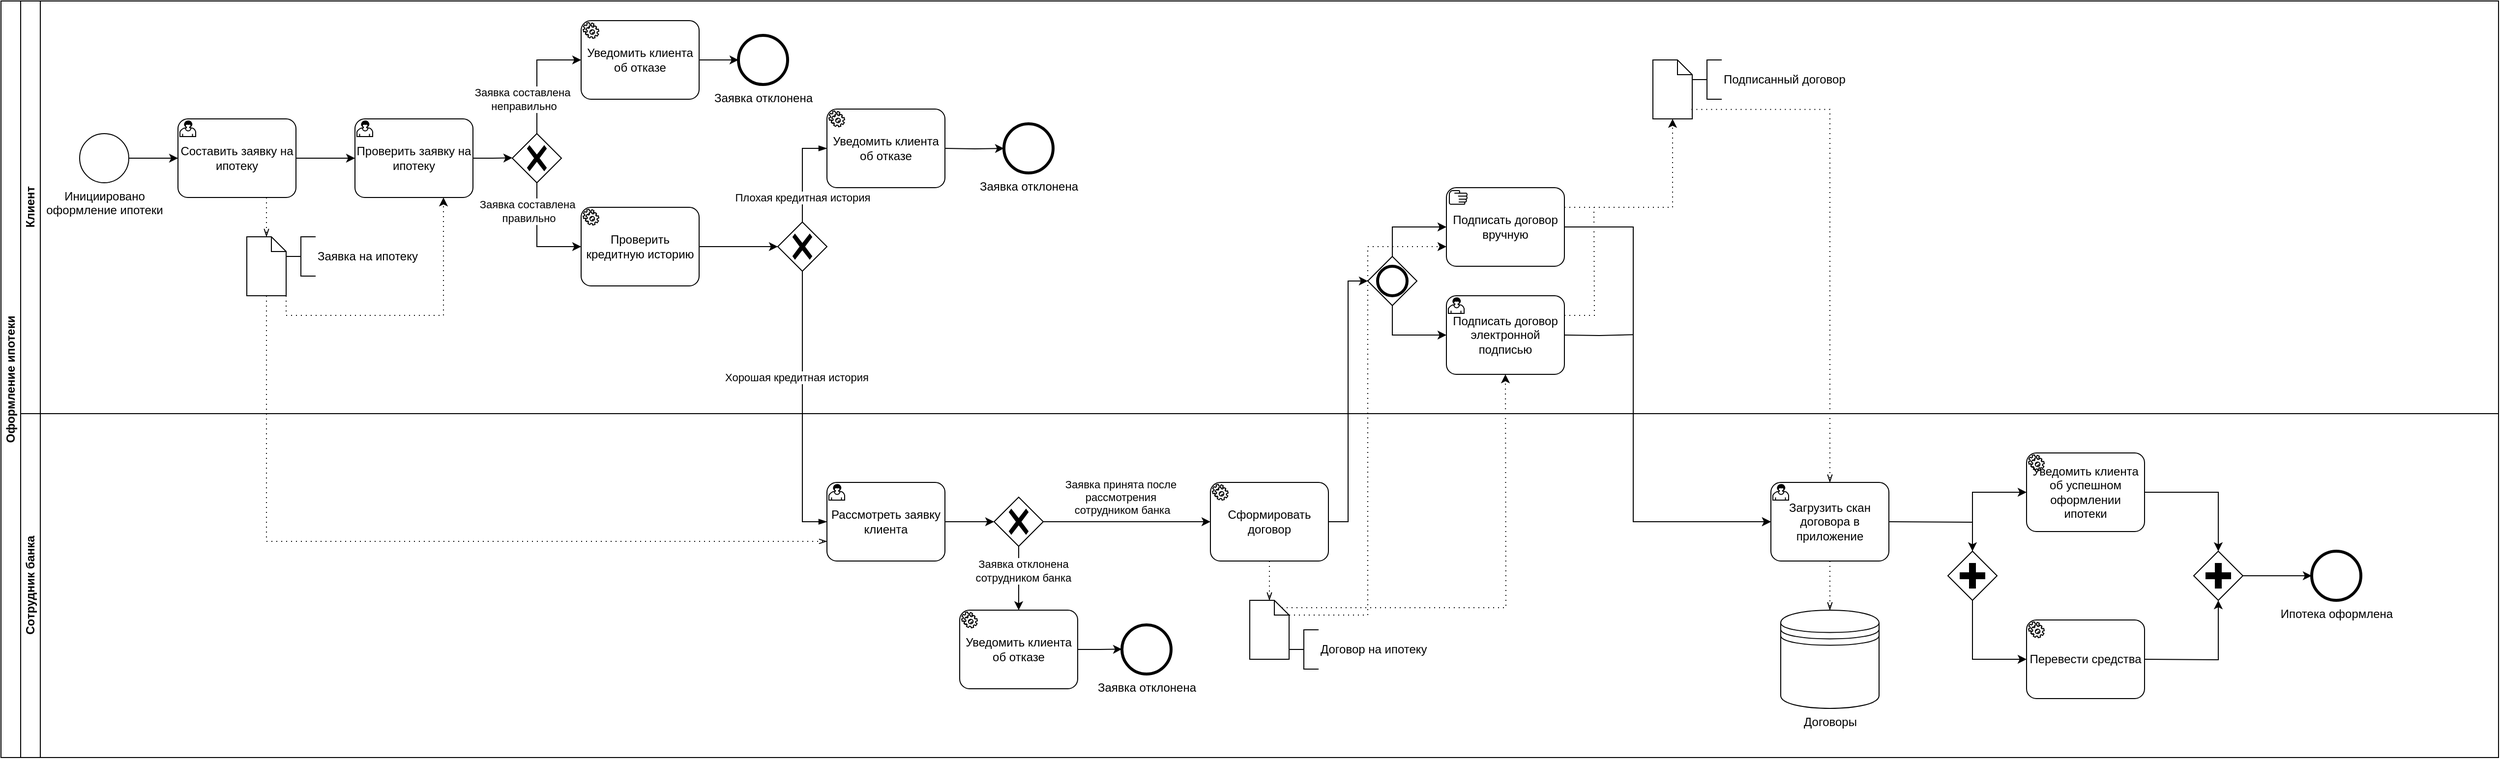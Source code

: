 <mxfile version="24.8.2">
  <diagram name="Страница — 1" id="fx7uQK-0CRvI9rPKiEYD">
    <mxGraphModel dx="1615" dy="869" grid="1" gridSize="10" guides="1" tooltips="1" connect="1" arrows="1" fold="1" page="1" pageScale="1" pageWidth="3300" pageHeight="2339" math="0" shadow="0">
      <root>
        <mxCell id="0" />
        <mxCell id="1" parent="0" />
        <mxCell id="-a0xLOdZY-EFVbSBvTB6-1" value="Оформление ипотеки" style="swimlane;html=1;childLayout=stackLayout;resizeParent=1;resizeParentMax=0;horizontal=0;startSize=20;horizontalStack=0;whiteSpace=wrap;" parent="1" vertex="1">
          <mxGeometry x="20" y="30" width="2540" height="770" as="geometry" />
        </mxCell>
        <mxCell id="-a0xLOdZY-EFVbSBvTB6-2" value="Клиент" style="swimlane;html=1;startSize=20;horizontal=0;" parent="-a0xLOdZY-EFVbSBvTB6-1" vertex="1">
          <mxGeometry x="20" width="2520" height="420" as="geometry" />
        </mxCell>
        <mxCell id="-a0xLOdZY-EFVbSBvTB6-5" value="Инициировано &lt;br&gt;оформление ипотеки" style="points=[[0.145,0.145,0],[0.5,0,0],[0.855,0.145,0],[1,0.5,0],[0.855,0.855,0],[0.5,1,0],[0.145,0.855,0],[0,0.5,0]];shape=mxgraph.bpmn.event;html=1;verticalLabelPosition=bottom;labelBackgroundColor=#ffffff;verticalAlign=top;align=center;perimeter=ellipsePerimeter;outlineConnect=0;aspect=fixed;outline=standard;symbol=general;" parent="-a0xLOdZY-EFVbSBvTB6-2" vertex="1">
          <mxGeometry x="60" y="135" width="50" height="50" as="geometry" />
        </mxCell>
        <mxCell id="-a0xLOdZY-EFVbSBvTB6-7" value="Составить заявку на ипотеку" style="points=[[0.25,0,0],[0.5,0,0],[0.75,0,0],[1,0.25,0],[1,0.5,0],[1,0.75,0],[0.75,1,0],[0.5,1,0],[0.25,1,0],[0,0.75,0],[0,0.5,0],[0,0.25,0]];shape=mxgraph.bpmn.task;whiteSpace=wrap;rectStyle=rounded;size=10;html=1;container=1;expand=0;collapsible=0;taskMarker=user;" parent="-a0xLOdZY-EFVbSBvTB6-2" vertex="1">
          <mxGeometry x="160" y="120" width="120" height="80" as="geometry" />
        </mxCell>
        <mxCell id="-a0xLOdZY-EFVbSBvTB6-8" value="" style="shape=mxgraph.bpmn.data;labelPosition=center;verticalLabelPosition=bottom;align=center;verticalAlign=top;size=15;html=1;" parent="-a0xLOdZY-EFVbSBvTB6-2" vertex="1">
          <mxGeometry x="230" y="240" width="40" height="60" as="geometry" />
        </mxCell>
        <mxCell id="-a0xLOdZY-EFVbSBvTB6-10" value="Заявка на ипотеку" style="html=1;shape=mxgraph.flowchart.annotation_2;align=left;labelPosition=right;" parent="-a0xLOdZY-EFVbSBvTB6-2" vertex="1">
          <mxGeometry x="270" y="240" width="30" height="40" as="geometry" />
        </mxCell>
        <mxCell id="-a0xLOdZY-EFVbSBvTB6-9" value="" style="edgeStyle=elbowEdgeStyle;fontSize=12;html=1;endFill=0;startFill=0;endSize=6;startSize=6;dashed=1;dashPattern=1 4;endArrow=openThin;startArrow=none;rounded=0;" parent="-a0xLOdZY-EFVbSBvTB6-2" edge="1">
          <mxGeometry width="160" relative="1" as="geometry">
            <mxPoint x="250" y="200" as="sourcePoint" />
            <mxPoint x="250" y="240" as="targetPoint" />
          </mxGeometry>
        </mxCell>
        <mxCell id="-a0xLOdZY-EFVbSBvTB6-15" style="edgeStyle=orthogonalEdgeStyle;rounded=0;orthogonalLoop=1;jettySize=auto;html=1;entryX=0;entryY=0.5;entryDx=0;entryDy=0;entryPerimeter=0;" parent="-a0xLOdZY-EFVbSBvTB6-2" source="-a0xLOdZY-EFVbSBvTB6-5" target="-a0xLOdZY-EFVbSBvTB6-7" edge="1">
          <mxGeometry relative="1" as="geometry" />
        </mxCell>
        <mxCell id="bjwynSFhIz2ICSjaIJfO-14" style="edgeStyle=orthogonalEdgeStyle;rounded=0;orthogonalLoop=1;jettySize=auto;html=1;exitX=1;exitY=0.5;exitDx=0;exitDy=0;exitPerimeter=0;" parent="-a0xLOdZY-EFVbSBvTB6-2" source="bjwynSFhIz2ICSjaIJfO-1" edge="1">
          <mxGeometry relative="1" as="geometry">
            <mxPoint x="500" y="159.667" as="targetPoint" />
          </mxGeometry>
        </mxCell>
        <mxCell id="bjwynSFhIz2ICSjaIJfO-1" value="Проверить заявку на ипотеку" style="points=[[0.25,0,0],[0.5,0,0],[0.75,0,0],[1,0.25,0],[1,0.5,0],[1,0.75,0],[0.75,1,0],[0.5,1,0],[0.25,1,0],[0,0.75,0],[0,0.5,0],[0,0.25,0]];shape=mxgraph.bpmn.task;whiteSpace=wrap;rectStyle=rounded;size=10;html=1;container=1;expand=0;collapsible=0;taskMarker=user;" parent="-a0xLOdZY-EFVbSBvTB6-2" vertex="1">
          <mxGeometry x="340" y="120" width="120" height="80" as="geometry" />
        </mxCell>
        <mxCell id="bjwynSFhIz2ICSjaIJfO-2" value="" style="edgeStyle=orthogonalEdgeStyle;rounded=0;orthogonalLoop=1;jettySize=auto;html=1;" parent="-a0xLOdZY-EFVbSBvTB6-2" source="-a0xLOdZY-EFVbSBvTB6-7" edge="1">
          <mxGeometry relative="1" as="geometry">
            <mxPoint x="340" y="160" as="targetPoint" />
          </mxGeometry>
        </mxCell>
        <mxCell id="bjwynSFhIz2ICSjaIJfO-16" value="" style="points=[[0.25,0.25,0],[0.5,0,0],[0.75,0.25,0],[1,0.5,0],[0.75,0.75,0],[0.5,1,0],[0.25,0.75,0],[0,0.5,0]];shape=mxgraph.bpmn.gateway2;html=1;verticalLabelPosition=bottom;labelBackgroundColor=#ffffff;verticalAlign=top;align=center;perimeter=rhombusPerimeter;outlineConnect=0;outline=none;symbol=none;gwType=exclusive;" parent="-a0xLOdZY-EFVbSBvTB6-2" vertex="1">
          <mxGeometry x="500" y="135" width="50" height="50" as="geometry" />
        </mxCell>
        <mxCell id="bjwynSFhIz2ICSjaIJfO-20" value="Уведомить клиента об отказе" style="points=[[0.25,0,0],[0.5,0,0],[0.75,0,0],[1,0.25,0],[1,0.5,0],[1,0.75,0],[0.75,1,0],[0.5,1,0],[0.25,1,0],[0,0.75,0],[0,0.5,0],[0,0.25,0]];shape=mxgraph.bpmn.task;whiteSpace=wrap;rectStyle=rounded;size=10;html=1;container=1;expand=0;collapsible=0;taskMarker=service;" parent="-a0xLOdZY-EFVbSBvTB6-2" vertex="1">
          <mxGeometry x="570" y="20" width="120" height="80" as="geometry" />
        </mxCell>
        <mxCell id="bjwynSFhIz2ICSjaIJfO-24" style="edgeStyle=orthogonalEdgeStyle;rounded=0;orthogonalLoop=1;jettySize=auto;html=1;exitX=0.5;exitY=0;exitDx=0;exitDy=0;exitPerimeter=0;entryX=0;entryY=0.5;entryDx=0;entryDy=0;entryPerimeter=0;" parent="-a0xLOdZY-EFVbSBvTB6-2" source="bjwynSFhIz2ICSjaIJfO-16" target="bjwynSFhIz2ICSjaIJfO-20" edge="1">
          <mxGeometry relative="1" as="geometry" />
        </mxCell>
        <mxCell id="bjwynSFhIz2ICSjaIJfO-25" value="Заявка составлена&lt;br&gt;&amp;nbsp;неправильно" style="edgeLabel;html=1;align=center;verticalAlign=middle;resizable=0;points=[];" parent="-a0xLOdZY-EFVbSBvTB6-2" vertex="1" connectable="0">
          <mxGeometry x="510.0" y="99.997" as="geometry" />
        </mxCell>
        <mxCell id="bjwynSFhIz2ICSjaIJfO-31" value="Заявка отклонена" style="points=[[0.145,0.145,0],[0.5,0,0],[0.855,0.145,0],[1,0.5,0],[0.855,0.855,0],[0.5,1,0],[0.145,0.855,0],[0,0.5,0]];shape=mxgraph.bpmn.event;html=1;verticalLabelPosition=bottom;labelBackgroundColor=#ffffff;verticalAlign=top;align=center;perimeter=ellipsePerimeter;outlineConnect=0;aspect=fixed;outline=end;symbol=terminate2;" parent="-a0xLOdZY-EFVbSBvTB6-2" vertex="1">
          <mxGeometry x="730" y="35" width="50" height="50" as="geometry" />
        </mxCell>
        <mxCell id="bjwynSFhIz2ICSjaIJfO-32" style="edgeStyle=orthogonalEdgeStyle;rounded=0;orthogonalLoop=1;jettySize=auto;html=1;exitX=1;exitY=0.5;exitDx=0;exitDy=0;exitPerimeter=0;entryX=0;entryY=0.5;entryDx=0;entryDy=0;entryPerimeter=0;" parent="-a0xLOdZY-EFVbSBvTB6-2" source="bjwynSFhIz2ICSjaIJfO-20" target="bjwynSFhIz2ICSjaIJfO-31" edge="1">
          <mxGeometry relative="1" as="geometry" />
        </mxCell>
        <mxCell id="bjwynSFhIz2ICSjaIJfO-36" style="edgeStyle=orthogonalEdgeStyle;rounded=0;orthogonalLoop=1;jettySize=auto;html=1;exitX=1;exitY=0.5;exitDx=0;exitDy=0;exitPerimeter=0;entryX=0;entryY=0.5;entryDx=0;entryDy=0;entryPerimeter=0;" parent="-a0xLOdZY-EFVbSBvTB6-2" source="-a0xLOdZY-EFVbSBvTB6-13" target="-a0xLOdZY-EFVbSBvTB6-51" edge="1">
          <mxGeometry relative="1" as="geometry">
            <mxPoint x="760" y="249.778" as="targetPoint" />
          </mxGeometry>
        </mxCell>
        <mxCell id="-a0xLOdZY-EFVbSBvTB6-13" value="Проверить кредитную историю" style="points=[[0.25,0,0],[0.5,0,0],[0.75,0,0],[1,0.25,0],[1,0.5,0],[1,0.75,0],[0.75,1,0],[0.5,1,0],[0.25,1,0],[0,0.75,0],[0,0.5,0],[0,0.25,0]];shape=mxgraph.bpmn.task;whiteSpace=wrap;rectStyle=rounded;size=10;html=1;container=1;expand=0;collapsible=0;taskMarker=service;" parent="-a0xLOdZY-EFVbSBvTB6-2" vertex="1">
          <mxGeometry x="570" y="210" width="120" height="80" as="geometry" />
        </mxCell>
        <mxCell id="bjwynSFhIz2ICSjaIJfO-33" style="edgeStyle=orthogonalEdgeStyle;rounded=0;orthogonalLoop=1;jettySize=auto;html=1;entryX=0;entryY=0.5;entryDx=0;entryDy=0;entryPerimeter=0;" parent="-a0xLOdZY-EFVbSBvTB6-2" source="bjwynSFhIz2ICSjaIJfO-16" target="-a0xLOdZY-EFVbSBvTB6-13" edge="1">
          <mxGeometry relative="1" as="geometry">
            <Array as="points">
              <mxPoint x="525" y="250" />
            </Array>
          </mxGeometry>
        </mxCell>
        <mxCell id="bjwynSFhIz2ICSjaIJfO-28" value="&lt;span style=&quot;background-color: rgb(255, 255, 255);&quot;&gt;Заявка составлена&lt;br&gt;&amp;nbsp;правильно&lt;/span&gt;" style="edgeLabel;html=1;align=center;verticalAlign=middle;resizable=0;points=[];" parent="-a0xLOdZY-EFVbSBvTB6-2" vertex="1" connectable="0">
          <mxGeometry x="525.0" y="219.997" as="geometry">
            <mxPoint x="-10" y="-6" as="offset" />
          </mxGeometry>
        </mxCell>
        <mxCell id="-a0xLOdZY-EFVbSBvTB6-53" value="Уведомить клиента об отказе" style="points=[[0.25,0,0],[0.5,0,0],[0.75,0,0],[1,0.25,0],[1,0.5,0],[1,0.75,0],[0.75,1,0],[0.5,1,0],[0.25,1,0],[0,0.75,0],[0,0.5,0],[0,0.25,0]];shape=mxgraph.bpmn.task;whiteSpace=wrap;rectStyle=rounded;size=10;html=1;container=1;expand=0;collapsible=0;taskMarker=service;" parent="-a0xLOdZY-EFVbSBvTB6-2" vertex="1">
          <mxGeometry x="820" y="110" width="120" height="80" as="geometry" />
        </mxCell>
        <mxCell id="-a0xLOdZY-EFVbSBvTB6-29" value="" style="shape=mxgraph.bpmn.data;labelPosition=center;verticalLabelPosition=bottom;align=center;verticalAlign=top;size=15;html=1;" parent="-a0xLOdZY-EFVbSBvTB6-2" vertex="1">
          <mxGeometry x="1660" y="60" width="40" height="60" as="geometry" />
        </mxCell>
        <mxCell id="-a0xLOdZY-EFVbSBvTB6-30" value="Подписанный договор" style="html=1;shape=mxgraph.flowchart.annotation_2;align=left;labelPosition=right;" parent="-a0xLOdZY-EFVbSBvTB6-2" vertex="1">
          <mxGeometry x="1700" y="60" width="30" height="40" as="geometry" />
        </mxCell>
        <mxCell id="bjwynSFhIz2ICSjaIJfO-74" style="edgeStyle=orthogonalEdgeStyle;rounded=0;orthogonalLoop=1;jettySize=auto;html=1;exitX=1;exitY=0.5;exitDx=0;exitDy=0;exitPerimeter=0;dashed=1;dashPattern=1 4;" parent="-a0xLOdZY-EFVbSBvTB6-2" source="-a0xLOdZY-EFVbSBvTB6-25" target="-a0xLOdZY-EFVbSBvTB6-29" edge="1">
          <mxGeometry relative="1" as="geometry">
            <Array as="points">
              <mxPoint x="1560" y="210" />
              <mxPoint x="1680" y="210" />
            </Array>
          </mxGeometry>
        </mxCell>
        <mxCell id="-a0xLOdZY-EFVbSBvTB6-25" value="Подписать договор вручную" style="points=[[0.25,0,0],[0.5,0,0],[0.75,0,0],[1,0.25,0],[1,0.5,0],[1,0.75,0],[0.75,1,0],[0.5,1,0],[0.25,1,0],[0,0.75,0],[0,0.5,0],[0,0.25,0]];shape=mxgraph.bpmn.task;whiteSpace=wrap;rectStyle=rounded;size=10;html=1;container=1;expand=0;collapsible=0;taskMarker=manual;" parent="-a0xLOdZY-EFVbSBvTB6-2" vertex="1">
          <mxGeometry x="1450" y="190" width="120" height="80" as="geometry" />
        </mxCell>
        <mxCell id="-a0xLOdZY-EFVbSBvTB6-32" value="" style="edgeStyle=elbowEdgeStyle;fontSize=12;html=1;endFill=0;startFill=0;endSize=6;startSize=6;dashed=1;dashPattern=1 4;endArrow=openThin;startArrow=none;rounded=0;entryX=0.5;entryY=0;entryDx=0;entryDy=0;entryPerimeter=0;exitX=0.98;exitY=0.839;exitDx=0;exitDy=0;exitPerimeter=0;" parent="-a0xLOdZY-EFVbSBvTB6-2" source="-a0xLOdZY-EFVbSBvTB6-29" edge="1">
          <mxGeometry width="160" relative="1" as="geometry">
            <mxPoint x="1560" y="160" as="sourcePoint" />
            <mxPoint x="1840" y="490.0" as="targetPoint" />
            <Array as="points">
              <mxPoint x="1840" y="330" />
            </Array>
          </mxGeometry>
        </mxCell>
        <mxCell id="-a0xLOdZY-EFVbSBvTB6-51" value="" style="points=[[0.25,0.25,0],[0.5,0,0],[0.75,0.25,0],[1,0.5,0],[0.75,0.75,0],[0.5,1,0],[0.25,0.75,0],[0,0.5,0]];shape=mxgraph.bpmn.gateway2;html=1;verticalLabelPosition=bottom;labelBackgroundColor=#ffffff;verticalAlign=top;align=center;perimeter=rhombusPerimeter;outlineConnect=0;outline=none;symbol=none;gwType=exclusive;" parent="-a0xLOdZY-EFVbSBvTB6-2" vertex="1">
          <mxGeometry x="770" y="225" width="50" height="50" as="geometry" />
        </mxCell>
        <mxCell id="-a0xLOdZY-EFVbSBvTB6-54" value="" style="edgeStyle=elbowEdgeStyle;fontSize=12;html=1;endArrow=blockThin;endFill=1;rounded=0;entryX=0;entryY=0.5;entryDx=0;entryDy=0;entryPerimeter=0;exitX=0.5;exitY=0;exitDx=0;exitDy=0;exitPerimeter=0;" parent="-a0xLOdZY-EFVbSBvTB6-2" source="-a0xLOdZY-EFVbSBvTB6-51" edge="1">
          <mxGeometry width="160" relative="1" as="geometry">
            <mxPoint x="790" y="220" as="sourcePoint" />
            <mxPoint x="820" y="150" as="targetPoint" />
            <Array as="points">
              <mxPoint x="795" y="190" />
            </Array>
          </mxGeometry>
        </mxCell>
        <mxCell id="-a0xLOdZY-EFVbSBvTB6-58" value="Плохая кредитная история" style="edgeLabel;html=1;align=center;verticalAlign=middle;resizable=0;points=[];" parent="-a0xLOdZY-EFVbSBvTB6-54" vertex="1" connectable="0">
          <mxGeometry x="-0.329" y="4" relative="1" as="geometry">
            <mxPoint x="4" y="8" as="offset" />
          </mxGeometry>
        </mxCell>
        <mxCell id="-a0xLOdZY-EFVbSBvTB6-56" value="Заявка отклонена" style="points=[[0.145,0.145,0],[0.5,0,0],[0.855,0.145,0],[1,0.5,0],[0.855,0.855,0],[0.5,1,0],[0.145,0.855,0],[0,0.5,0]];shape=mxgraph.bpmn.event;html=1;verticalLabelPosition=bottom;labelBackgroundColor=#ffffff;verticalAlign=top;align=center;perimeter=ellipsePerimeter;outlineConnect=0;aspect=fixed;outline=end;symbol=terminate2;" parent="-a0xLOdZY-EFVbSBvTB6-2" vertex="1">
          <mxGeometry x="1000" y="125" width="50" height="50" as="geometry" />
        </mxCell>
        <mxCell id="-a0xLOdZY-EFVbSBvTB6-57" style="edgeStyle=orthogonalEdgeStyle;rounded=0;orthogonalLoop=1;jettySize=auto;html=1;entryX=0;entryY=0.5;entryDx=0;entryDy=0;entryPerimeter=0;" parent="-a0xLOdZY-EFVbSBvTB6-2" target="-a0xLOdZY-EFVbSBvTB6-56" edge="1">
          <mxGeometry relative="1" as="geometry">
            <mxPoint x="940" y="150" as="sourcePoint" />
          </mxGeometry>
        </mxCell>
        <mxCell id="-a0xLOdZY-EFVbSBvTB6-14" value="Рассмотреть заявку клиента" style="points=[[0.25,0,0],[0.5,0,0],[0.75,0,0],[1,0.25,0],[1,0.5,0],[1,0.75,0],[0.75,1,0],[0.5,1,0],[0.25,1,0],[0,0.75,0],[0,0.5,0],[0,0.25,0]];shape=mxgraph.bpmn.task;whiteSpace=wrap;rectStyle=rounded;size=10;html=1;container=1;expand=0;collapsible=0;taskMarker=user;" parent="-a0xLOdZY-EFVbSBvTB6-2" vertex="1">
          <mxGeometry x="820" y="490" width="120" height="80" as="geometry" />
        </mxCell>
        <mxCell id="-a0xLOdZY-EFVbSBvTB6-21" value="" style="shape=mxgraph.bpmn.data;labelPosition=center;verticalLabelPosition=bottom;align=center;verticalAlign=top;size=15;html=1;" parent="-a0xLOdZY-EFVbSBvTB6-2" vertex="1">
          <mxGeometry x="1250" y="610" width="40" height="60" as="geometry" />
        </mxCell>
        <mxCell id="-a0xLOdZY-EFVbSBvTB6-23" value="" style="edgeStyle=elbowEdgeStyle;fontSize=12;html=1;endFill=0;startFill=0;endSize=6;startSize=6;dashed=1;dashPattern=1 4;endArrow=openThin;startArrow=none;rounded=0;exitX=0.5;exitY=1;exitDx=0;exitDy=0;exitPerimeter=0;entryX=0.5;entryY=0;entryDx=0;entryDy=0;entryPerimeter=0;" parent="-a0xLOdZY-EFVbSBvTB6-2" target="-a0xLOdZY-EFVbSBvTB6-21" edge="1">
          <mxGeometry width="160" relative="1" as="geometry">
            <mxPoint x="1270" y="570" as="sourcePoint" />
            <mxPoint x="1175" y="630" as="targetPoint" />
          </mxGeometry>
        </mxCell>
        <mxCell id="-a0xLOdZY-EFVbSBvTB6-24" value="Договор на ипотеку" style="html=1;shape=mxgraph.flowchart.annotation_2;align=left;labelPosition=right;" parent="-a0xLOdZY-EFVbSBvTB6-2" vertex="1">
          <mxGeometry x="1290" y="640" width="30" height="40" as="geometry" />
        </mxCell>
        <mxCell id="-a0xLOdZY-EFVbSBvTB6-43" style="edgeStyle=orthogonalEdgeStyle;rounded=0;orthogonalLoop=1;jettySize=auto;html=1;" parent="-a0xLOdZY-EFVbSBvTB6-2" target="-a0xLOdZY-EFVbSBvTB6-41" edge="1">
          <mxGeometry relative="1" as="geometry">
            <mxPoint x="1900" y="530" as="sourcePoint" />
          </mxGeometry>
        </mxCell>
        <mxCell id="-a0xLOdZY-EFVbSBvTB6-35" style="edgeStyle=orthogonalEdgeStyle;rounded=0;orthogonalLoop=1;jettySize=auto;html=1;entryX=0;entryY=0.5;entryDx=0;entryDy=0;entryPerimeter=0;" parent="-a0xLOdZY-EFVbSBvTB6-2" edge="1">
          <mxGeometry relative="1" as="geometry">
            <mxPoint x="1729" y="530" as="sourcePoint" />
            <mxPoint x="1780" y="530" as="targetPoint" />
          </mxGeometry>
        </mxCell>
        <mxCell id="-a0xLOdZY-EFVbSBvTB6-36" value="Договоры" style="shape=datastore;html=1;labelPosition=center;verticalLabelPosition=bottom;align=center;verticalAlign=top;" parent="-a0xLOdZY-EFVbSBvTB6-2" vertex="1">
          <mxGeometry x="1790" y="620" width="100" height="100" as="geometry" />
        </mxCell>
        <mxCell id="-a0xLOdZY-EFVbSBvTB6-37" value="" style="edgeStyle=elbowEdgeStyle;fontSize=12;html=1;endFill=0;startFill=0;endSize=6;startSize=6;dashed=1;dashPattern=1 4;endArrow=openThin;startArrow=none;rounded=0;entryX=0.5;entryY=0;entryDx=0;entryDy=0;" parent="-a0xLOdZY-EFVbSBvTB6-2" target="-a0xLOdZY-EFVbSBvTB6-36" edge="1">
          <mxGeometry width="160" relative="1" as="geometry">
            <mxPoint x="1880" y="570" as="sourcePoint" />
            <mxPoint x="2010" y="570" as="targetPoint" />
            <Array as="points">
              <mxPoint x="1840" y="590" />
            </Array>
          </mxGeometry>
        </mxCell>
        <mxCell id="-a0xLOdZY-EFVbSBvTB6-41" value="" style="points=[[0.25,0.25,0],[0.5,0,0],[0.75,0.25,0],[1,0.5,0],[0.75,0.75,0],[0.5,1,0],[0.25,0.75,0],[0,0.5,0]];shape=mxgraph.bpmn.gateway2;html=1;verticalLabelPosition=bottom;labelBackgroundColor=#ffffff;verticalAlign=top;align=center;perimeter=rhombusPerimeter;outlineConnect=0;outline=none;symbol=none;gwType=parallel;" parent="-a0xLOdZY-EFVbSBvTB6-2" vertex="1">
          <mxGeometry x="1960" y="560" width="50" height="50" as="geometry" />
        </mxCell>
        <mxCell id="-a0xLOdZY-EFVbSBvTB6-42" style="edgeStyle=orthogonalEdgeStyle;rounded=0;orthogonalLoop=1;jettySize=auto;html=1;entryX=0;entryY=0.5;entryDx=0;entryDy=0;entryPerimeter=0;exitX=0.5;exitY=1;exitDx=0;exitDy=0;exitPerimeter=0;" parent="-a0xLOdZY-EFVbSBvTB6-2" source="-a0xLOdZY-EFVbSBvTB6-41" edge="1">
          <mxGeometry relative="1" as="geometry">
            <mxPoint x="1990" y="580" as="sourcePoint" />
            <Array as="points">
              <mxPoint x="1985" y="670" />
            </Array>
            <mxPoint x="2040" y="670" as="targetPoint" />
          </mxGeometry>
        </mxCell>
        <mxCell id="-a0xLOdZY-EFVbSBvTB6-44" value="Уведомить клиента об успешном оформлении ипотеки" style="points=[[0.25,0,0],[0.5,0,0],[0.75,0,0],[1,0.25,0],[1,0.5,0],[1,0.75,0],[0.75,1,0],[0.5,1,0],[0.25,1,0],[0,0.75,0],[0,0.5,0],[0,0.25,0]];shape=mxgraph.bpmn.task;whiteSpace=wrap;rectStyle=rounded;size=10;html=1;container=1;expand=0;collapsible=0;taskMarker=service;" parent="-a0xLOdZY-EFVbSBvTB6-2" vertex="1">
          <mxGeometry x="2040" y="460" width="120" height="80" as="geometry" />
        </mxCell>
        <mxCell id="-a0xLOdZY-EFVbSBvTB6-46" style="edgeStyle=orthogonalEdgeStyle;rounded=0;orthogonalLoop=1;jettySize=auto;html=1;entryX=0;entryY=0.5;entryDx=0;entryDy=0;entryPerimeter=0;exitX=0.5;exitY=0;exitDx=0;exitDy=0;exitPerimeter=0;" parent="-a0xLOdZY-EFVbSBvTB6-2" source="-a0xLOdZY-EFVbSBvTB6-41" target="-a0xLOdZY-EFVbSBvTB6-44" edge="1">
          <mxGeometry relative="1" as="geometry" />
        </mxCell>
        <mxCell id="-a0xLOdZY-EFVbSBvTB6-47" value="" style="points=[[0.25,0.25,0],[0.5,0,0],[0.75,0.25,0],[1,0.5,0],[0.75,0.75,0],[0.5,1,0],[0.25,0.75,0],[0,0.5,0]];shape=mxgraph.bpmn.gateway2;html=1;verticalLabelPosition=bottom;labelBackgroundColor=#ffffff;verticalAlign=top;align=center;perimeter=rhombusPerimeter;outlineConnect=0;outline=none;symbol=none;gwType=parallel;" parent="-a0xLOdZY-EFVbSBvTB6-2" vertex="1">
          <mxGeometry x="2210" y="560" width="50" height="50" as="geometry" />
        </mxCell>
        <mxCell id="-a0xLOdZY-EFVbSBvTB6-48" style="edgeStyle=orthogonalEdgeStyle;rounded=0;orthogonalLoop=1;jettySize=auto;html=1;entryX=0.5;entryY=1;entryDx=0;entryDy=0;entryPerimeter=0;" parent="-a0xLOdZY-EFVbSBvTB6-2" target="-a0xLOdZY-EFVbSBvTB6-47" edge="1">
          <mxGeometry relative="1" as="geometry">
            <mxPoint x="2160" y="670" as="sourcePoint" />
          </mxGeometry>
        </mxCell>
        <mxCell id="-a0xLOdZY-EFVbSBvTB6-49" style="edgeStyle=orthogonalEdgeStyle;rounded=0;orthogonalLoop=1;jettySize=auto;html=1;entryX=0.5;entryY=0;entryDx=0;entryDy=0;entryPerimeter=0;" parent="-a0xLOdZY-EFVbSBvTB6-2" source="-a0xLOdZY-EFVbSBvTB6-44" target="-a0xLOdZY-EFVbSBvTB6-47" edge="1">
          <mxGeometry relative="1" as="geometry" />
        </mxCell>
        <mxCell id="-a0xLOdZY-EFVbSBvTB6-6" value="Ипотека оформлена" style="points=[[0.145,0.145,0],[0.5,0,0],[0.855,0.145,0],[1,0.5,0],[0.855,0.855,0],[0.5,1,0],[0.145,0.855,0],[0,0.5,0]];shape=mxgraph.bpmn.event;html=1;verticalLabelPosition=bottom;labelBackgroundColor=#ffffff;verticalAlign=top;align=center;perimeter=ellipsePerimeter;outlineConnect=0;aspect=fixed;outline=end;symbol=terminate2;" parent="-a0xLOdZY-EFVbSBvTB6-2" vertex="1">
          <mxGeometry x="2330" y="560" width="50" height="50" as="geometry" />
        </mxCell>
        <mxCell id="-a0xLOdZY-EFVbSBvTB6-50" style="edgeStyle=orthogonalEdgeStyle;rounded=0;orthogonalLoop=1;jettySize=auto;html=1;entryX=0;entryY=0.5;entryDx=0;entryDy=0;entryPerimeter=0;" parent="-a0xLOdZY-EFVbSBvTB6-2" source="-a0xLOdZY-EFVbSBvTB6-47" target="-a0xLOdZY-EFVbSBvTB6-6" edge="1">
          <mxGeometry relative="1" as="geometry" />
        </mxCell>
        <mxCell id="P9ozjkM_OFoo9wz9tVRu-2" value="Перевести средства" style="points=[[0.25,0,0],[0.5,0,0],[0.75,0,0],[1,0.25,0],[1,0.5,0],[1,0.75,0],[0.75,1,0],[0.5,1,0],[0.25,1,0],[0,0.75,0],[0,0.5,0],[0,0.25,0]];shape=mxgraph.bpmn.task;whiteSpace=wrap;rectStyle=rounded;size=10;html=1;container=1;expand=0;collapsible=0;taskMarker=service;" parent="-a0xLOdZY-EFVbSBvTB6-2" vertex="1">
          <mxGeometry x="2040" y="630" width="120" height="80" as="geometry" />
        </mxCell>
        <mxCell id="P9ozjkM_OFoo9wz9tVRu-3" value="Загрузить скан договора в приложение" style="points=[[0.25,0,0],[0.5,0,0],[0.75,0,0],[1,0.25,0],[1,0.5,0],[1,0.75,0],[0.75,1,0],[0.5,1,0],[0.25,1,0],[0,0.75,0],[0,0.5,0],[0,0.25,0]];shape=mxgraph.bpmn.task;whiteSpace=wrap;rectStyle=rounded;size=10;html=1;container=1;expand=0;collapsible=0;taskMarker=user;" parent="-a0xLOdZY-EFVbSBvTB6-2" vertex="1">
          <mxGeometry x="1780" y="490" width="120" height="80" as="geometry" />
        </mxCell>
        <mxCell id="P9ozjkM_OFoo9wz9tVRu-4" value="Сформировать договор" style="points=[[0.25,0,0],[0.5,0,0],[0.75,0,0],[1,0.25,0],[1,0.5,0],[1,0.75,0],[0.75,1,0],[0.5,1,0],[0.25,1,0],[0,0.75,0],[0,0.5,0],[0,0.25,0]];shape=mxgraph.bpmn.task;whiteSpace=wrap;rectStyle=rounded;size=10;html=1;container=1;expand=0;collapsible=0;taskMarker=service;" parent="-a0xLOdZY-EFVbSBvTB6-2" vertex="1">
          <mxGeometry x="1210" y="490" width="120" height="80" as="geometry" />
        </mxCell>
        <mxCell id="-a0xLOdZY-EFVbSBvTB6-55" value="" style="edgeStyle=elbowEdgeStyle;fontSize=12;html=1;endArrow=blockThin;endFill=1;rounded=0;exitX=0.5;exitY=1;exitDx=0;exitDy=0;exitPerimeter=0;entryX=0;entryY=0.5;entryDx=0;entryDy=0;entryPerimeter=0;" parent="-a0xLOdZY-EFVbSBvTB6-2" source="-a0xLOdZY-EFVbSBvTB6-51" target="-a0xLOdZY-EFVbSBvTB6-14" edge="1">
          <mxGeometry width="160" relative="1" as="geometry">
            <mxPoint x="870" y="290" as="sourcePoint" />
            <mxPoint x="1030" y="290" as="targetPoint" />
            <Array as="points">
              <mxPoint x="795" y="420" />
            </Array>
          </mxGeometry>
        </mxCell>
        <mxCell id="-a0xLOdZY-EFVbSBvTB6-59" value="Хорошая кредитная история" style="edgeLabel;html=1;align=center;verticalAlign=middle;resizable=0;points=[];" parent="-a0xLOdZY-EFVbSBvTB6-55" vertex="1" connectable="0">
          <mxGeometry x="-0.233" y="-6" relative="1" as="geometry">
            <mxPoint as="offset" />
          </mxGeometry>
        </mxCell>
        <mxCell id="P9ozjkM_OFoo9wz9tVRu-1" value="" style="edgeStyle=elbowEdgeStyle;fontSize=12;html=1;endFill=0;startFill=0;endSize=6;startSize=6;dashed=1;dashPattern=1 4;endArrow=openThin;startArrow=none;rounded=0;entryX=0;entryY=0.75;entryDx=0;entryDy=0;entryPerimeter=0;exitX=0.5;exitY=1;exitDx=0;exitDy=0;exitPerimeter=0;" parent="-a0xLOdZY-EFVbSBvTB6-2" source="-a0xLOdZY-EFVbSBvTB6-8" target="-a0xLOdZY-EFVbSBvTB6-14" edge="1">
          <mxGeometry width="160" relative="1" as="geometry">
            <mxPoint x="260.143" y="300" as="sourcePoint" />
            <mxPoint x="260" y="350" as="targetPoint" />
            <Array as="points">
              <mxPoint x="250" y="400" />
            </Array>
          </mxGeometry>
        </mxCell>
        <mxCell id="bjwynSFhIz2ICSjaIJfO-39" style="edgeStyle=orthogonalEdgeStyle;rounded=0;orthogonalLoop=1;jettySize=auto;html=1;exitX=1;exitY=1;exitDx=0;exitDy=0;exitPerimeter=0;entryX=0.75;entryY=1;entryDx=0;entryDy=0;entryPerimeter=0;dashed=1;dashPattern=1 4;" parent="-a0xLOdZY-EFVbSBvTB6-2" source="-a0xLOdZY-EFVbSBvTB6-8" target="bjwynSFhIz2ICSjaIJfO-1" edge="1">
          <mxGeometry relative="1" as="geometry" />
        </mxCell>
        <mxCell id="bjwynSFhIz2ICSjaIJfO-77" style="edgeStyle=orthogonalEdgeStyle;rounded=0;orthogonalLoop=1;jettySize=auto;html=1;exitX=1;exitY=0.5;exitDx=0;exitDy=0;exitPerimeter=0;endArrow=none;endFill=0;" parent="-a0xLOdZY-EFVbSBvTB6-2" edge="1">
          <mxGeometry relative="1" as="geometry">
            <mxPoint x="1640" y="339.667" as="targetPoint" />
            <mxPoint x="1570" y="340" as="sourcePoint" />
          </mxGeometry>
        </mxCell>
        <mxCell id="bjwynSFhIz2ICSjaIJfO-59" value="" style="points=[[0.25,0.25,0],[0.5,0,0],[0.75,0.25,0],[1,0.5,0],[0.75,0.75,0],[0.5,1,0],[0.25,0.75,0],[0,0.5,0]];shape=mxgraph.bpmn.gateway2;html=1;verticalLabelPosition=bottom;labelBackgroundColor=#ffffff;verticalAlign=top;align=center;perimeter=rhombusPerimeter;outlineConnect=0;outline=end;symbol=general;" parent="-a0xLOdZY-EFVbSBvTB6-2" vertex="1">
          <mxGeometry x="1370" y="260" width="50" height="50" as="geometry" />
        </mxCell>
        <mxCell id="bjwynSFhIz2ICSjaIJfO-66" style="edgeStyle=orthogonalEdgeStyle;rounded=0;orthogonalLoop=1;jettySize=auto;html=1;exitX=1;exitY=0.5;exitDx=0;exitDy=0;exitPerimeter=0;entryX=0;entryY=0.5;entryDx=0;entryDy=0;entryPerimeter=0;" parent="-a0xLOdZY-EFVbSBvTB6-2" source="P9ozjkM_OFoo9wz9tVRu-4" target="bjwynSFhIz2ICSjaIJfO-59" edge="1">
          <mxGeometry relative="1" as="geometry" />
        </mxCell>
        <mxCell id="bjwynSFhIz2ICSjaIJfO-67" style="edgeStyle=orthogonalEdgeStyle;rounded=0;orthogonalLoop=1;jettySize=auto;html=1;exitX=0.5;exitY=0;exitDx=0;exitDy=0;exitPerimeter=0;entryX=0;entryY=0.5;entryDx=0;entryDy=0;entryPerimeter=0;" parent="-a0xLOdZY-EFVbSBvTB6-2" source="bjwynSFhIz2ICSjaIJfO-59" target="-a0xLOdZY-EFVbSBvTB6-25" edge="1">
          <mxGeometry relative="1" as="geometry" />
        </mxCell>
        <mxCell id="bjwynSFhIz2ICSjaIJfO-72" style="edgeStyle=orthogonalEdgeStyle;rounded=0;orthogonalLoop=1;jettySize=auto;html=1;exitX=0;exitY=0;exitDx=40;exitDy=15;exitPerimeter=0;entryX=0;entryY=0.75;entryDx=0;entryDy=0;entryPerimeter=0;dashed=1;dashPattern=1 4;" parent="-a0xLOdZY-EFVbSBvTB6-2" source="-a0xLOdZY-EFVbSBvTB6-21" target="-a0xLOdZY-EFVbSBvTB6-25" edge="1">
          <mxGeometry relative="1" as="geometry" />
        </mxCell>
        <mxCell id="bjwynSFhIz2ICSjaIJfO-73" style="edgeStyle=orthogonalEdgeStyle;rounded=0;orthogonalLoop=1;jettySize=auto;html=1;exitX=0;exitY=0;exitDx=32.5;exitDy=7.5;exitPerimeter=0;entryX=0.5;entryY=1;entryDx=0;entryDy=0;entryPerimeter=0;dashed=1;dashPattern=1 4;" parent="-a0xLOdZY-EFVbSBvTB6-2" source="-a0xLOdZY-EFVbSBvTB6-21" edge="1">
          <mxGeometry relative="1" as="geometry">
            <mxPoint x="1510" y="380" as="targetPoint" />
          </mxGeometry>
        </mxCell>
        <mxCell id="bjwynSFhIz2ICSjaIJfO-76" style="edgeStyle=orthogonalEdgeStyle;rounded=0;orthogonalLoop=1;jettySize=auto;html=1;exitX=1;exitY=0.5;exitDx=0;exitDy=0;exitPerimeter=0;entryX=0;entryY=0.5;entryDx=0;entryDy=0;entryPerimeter=0;" parent="-a0xLOdZY-EFVbSBvTB6-2" source="-a0xLOdZY-EFVbSBvTB6-25" target="P9ozjkM_OFoo9wz9tVRu-3" edge="1">
          <mxGeometry relative="1" as="geometry">
            <Array as="points">
              <mxPoint x="1640" y="230" />
              <mxPoint x="1640" y="530" />
            </Array>
          </mxGeometry>
        </mxCell>
        <mxCell id="bjwynSFhIz2ICSjaIJfO-86" style="edgeStyle=orthogonalEdgeStyle;rounded=0;orthogonalLoop=1;jettySize=auto;html=1;exitX=1;exitY=0.25;exitDx=0;exitDy=0;exitPerimeter=0;dashed=1;dashPattern=1 4;endArrow=none;endFill=0;" parent="-a0xLOdZY-EFVbSBvTB6-2" source="bjwynSFhIz2ICSjaIJfO-78" edge="1">
          <mxGeometry relative="1" as="geometry">
            <mxPoint x="1600" y="210" as="targetPoint" />
          </mxGeometry>
        </mxCell>
        <mxCell id="bjwynSFhIz2ICSjaIJfO-78" value="Подписать договор электронной подписью" style="points=[[0.25,0,0],[0.5,0,0],[0.75,0,0],[1,0.25,0],[1,0.5,0],[1,0.75,0],[0.75,1,0],[0.5,1,0],[0.25,1,0],[0,0.75,0],[0,0.5,0],[0,0.25,0]];shape=mxgraph.bpmn.task;whiteSpace=wrap;rectStyle=rounded;size=10;html=1;container=1;expand=0;collapsible=0;taskMarker=user;" parent="-a0xLOdZY-EFVbSBvTB6-2" vertex="1">
          <mxGeometry x="1450" y="300" width="120" height="80" as="geometry" />
        </mxCell>
        <mxCell id="bjwynSFhIz2ICSjaIJfO-85" style="edgeStyle=orthogonalEdgeStyle;rounded=0;orthogonalLoop=1;jettySize=auto;html=1;exitX=0.5;exitY=1;exitDx=0;exitDy=0;exitPerimeter=0;entryX=0;entryY=0.5;entryDx=0;entryDy=0;entryPerimeter=0;" parent="-a0xLOdZY-EFVbSBvTB6-2" source="bjwynSFhIz2ICSjaIJfO-59" target="bjwynSFhIz2ICSjaIJfO-78" edge="1">
          <mxGeometry relative="1" as="geometry" />
        </mxCell>
        <mxCell id="-a0xLOdZY-EFVbSBvTB6-3" value="Сотрудник банка" style="swimlane;html=1;startSize=20;horizontal=0;" parent="-a0xLOdZY-EFVbSBvTB6-1" vertex="1">
          <mxGeometry x="20" y="420" width="2520" height="350" as="geometry" />
        </mxCell>
        <mxCell id="bjwynSFhIz2ICSjaIJfO-40" value="" style="points=[[0.25,0.25,0],[0.5,0,0],[0.75,0.25,0],[1,0.5,0],[0.75,0.75,0],[0.5,1,0],[0.25,0.75,0],[0,0.5,0]];shape=mxgraph.bpmn.gateway2;html=1;verticalLabelPosition=bottom;labelBackgroundColor=#ffffff;verticalAlign=top;align=center;perimeter=rhombusPerimeter;outlineConnect=0;outline=none;symbol=none;gwType=exclusive;" parent="-a0xLOdZY-EFVbSBvTB6-3" vertex="1">
          <mxGeometry x="990" y="85" width="50" height="50" as="geometry" />
        </mxCell>
        <mxCell id="bjwynSFhIz2ICSjaIJfO-46" style="edgeStyle=orthogonalEdgeStyle;rounded=0;orthogonalLoop=1;jettySize=auto;html=1;exitX=1;exitY=0.5;exitDx=0;exitDy=0;exitPerimeter=0;" parent="-a0xLOdZY-EFVbSBvTB6-3" source="bjwynSFhIz2ICSjaIJfO-43" edge="1">
          <mxGeometry relative="1" as="geometry">
            <mxPoint x="1120" y="239.706" as="targetPoint" />
          </mxGeometry>
        </mxCell>
        <mxCell id="bjwynSFhIz2ICSjaIJfO-43" value="Уведомить клиента об отказе" style="points=[[0.25,0,0],[0.5,0,0],[0.75,0,0],[1,0.25,0],[1,0.5,0],[1,0.75,0],[0.75,1,0],[0.5,1,0],[0.25,1,0],[0,0.75,0],[0,0.5,0],[0,0.25,0]];shape=mxgraph.bpmn.task;whiteSpace=wrap;rectStyle=rounded;size=10;html=1;container=1;expand=0;collapsible=0;taskMarker=service;" parent="-a0xLOdZY-EFVbSBvTB6-3" vertex="1">
          <mxGeometry x="955" y="200" width="120" height="80" as="geometry" />
        </mxCell>
        <mxCell id="bjwynSFhIz2ICSjaIJfO-44" value="Заявка отклонена" style="points=[[0.145,0.145,0],[0.5,0,0],[0.855,0.145,0],[1,0.5,0],[0.855,0.855,0],[0.5,1,0],[0.145,0.855,0],[0,0.5,0]];shape=mxgraph.bpmn.event;html=1;verticalLabelPosition=bottom;labelBackgroundColor=#ffffff;verticalAlign=top;align=center;perimeter=ellipsePerimeter;outlineConnect=0;aspect=fixed;outline=end;symbol=terminate2;" parent="-a0xLOdZY-EFVbSBvTB6-3" vertex="1">
          <mxGeometry x="1120" y="215" width="50" height="50" as="geometry" />
        </mxCell>
        <mxCell id="bjwynSFhIz2ICSjaIJfO-45" style="edgeStyle=orthogonalEdgeStyle;rounded=0;orthogonalLoop=1;jettySize=auto;html=1;exitX=0.5;exitY=1;exitDx=0;exitDy=0;exitPerimeter=0;entryX=0.5;entryY=0;entryDx=0;entryDy=0;entryPerimeter=0;" parent="-a0xLOdZY-EFVbSBvTB6-3" source="bjwynSFhIz2ICSjaIJfO-40" target="bjwynSFhIz2ICSjaIJfO-43" edge="1">
          <mxGeometry relative="1" as="geometry" />
        </mxCell>
        <mxCell id="bjwynSFhIz2ICSjaIJfO-47" value="Заявка отклонена&amp;nbsp;&lt;div&gt;сотрудником банка&amp;nbsp;&lt;/div&gt;" style="edgeLabel;html=1;align=center;verticalAlign=middle;resizable=0;points=[];" parent="-a0xLOdZY-EFVbSBvTB6-3" vertex="1" connectable="0">
          <mxGeometry x="1010" y="159.999" as="geometry">
            <mxPoint x="11" as="offset" />
          </mxGeometry>
        </mxCell>
        <mxCell id="bjwynSFhIz2ICSjaIJfO-49" value="Заявка принята после&amp;nbsp;&lt;div&gt;&lt;span style=&quot;background-color: rgb(255, 255, 255);&quot;&gt;рассмотрения&amp;nbsp;&lt;/span&gt;&lt;/div&gt;&lt;div&gt;&lt;span style=&quot;background-color: rgb(255, 255, 255);&quot;&gt;сотрудником банка&lt;/span&gt;&lt;/div&gt;" style="edgeLabel;html=1;align=center;verticalAlign=middle;resizable=0;points=[];spacingTop=1;spacingLeft=1;spacingBottom=1;spacingRight=1;" parent="-a0xLOdZY-EFVbSBvTB6-3" vertex="1" connectable="0">
          <mxGeometry x="1120" y="84.999" as="geometry" />
        </mxCell>
        <mxCell id="-a0xLOdZY-EFVbSBvTB6-20" style="edgeStyle=orthogonalEdgeStyle;rounded=0;orthogonalLoop=1;jettySize=auto;html=1;entryX=0;entryY=0.5;entryDx=0;entryDy=0;entryPerimeter=0;" parent="-a0xLOdZY-EFVbSBvTB6-1" source="-a0xLOdZY-EFVbSBvTB6-14" target="bjwynSFhIz2ICSjaIJfO-40" edge="1">
          <mxGeometry relative="1" as="geometry">
            <mxPoint x="1015" y="530" as="targetPoint" />
          </mxGeometry>
        </mxCell>
        <mxCell id="bjwynSFhIz2ICSjaIJfO-48" style="edgeStyle=orthogonalEdgeStyle;rounded=0;orthogonalLoop=1;jettySize=auto;html=1;exitX=1;exitY=0.5;exitDx=0;exitDy=0;exitPerimeter=0;" parent="-a0xLOdZY-EFVbSBvTB6-1" source="bjwynSFhIz2ICSjaIJfO-40" target="P9ozjkM_OFoo9wz9tVRu-4" edge="1">
          <mxGeometry relative="1" as="geometry" />
        </mxCell>
      </root>
    </mxGraphModel>
  </diagram>
</mxfile>
